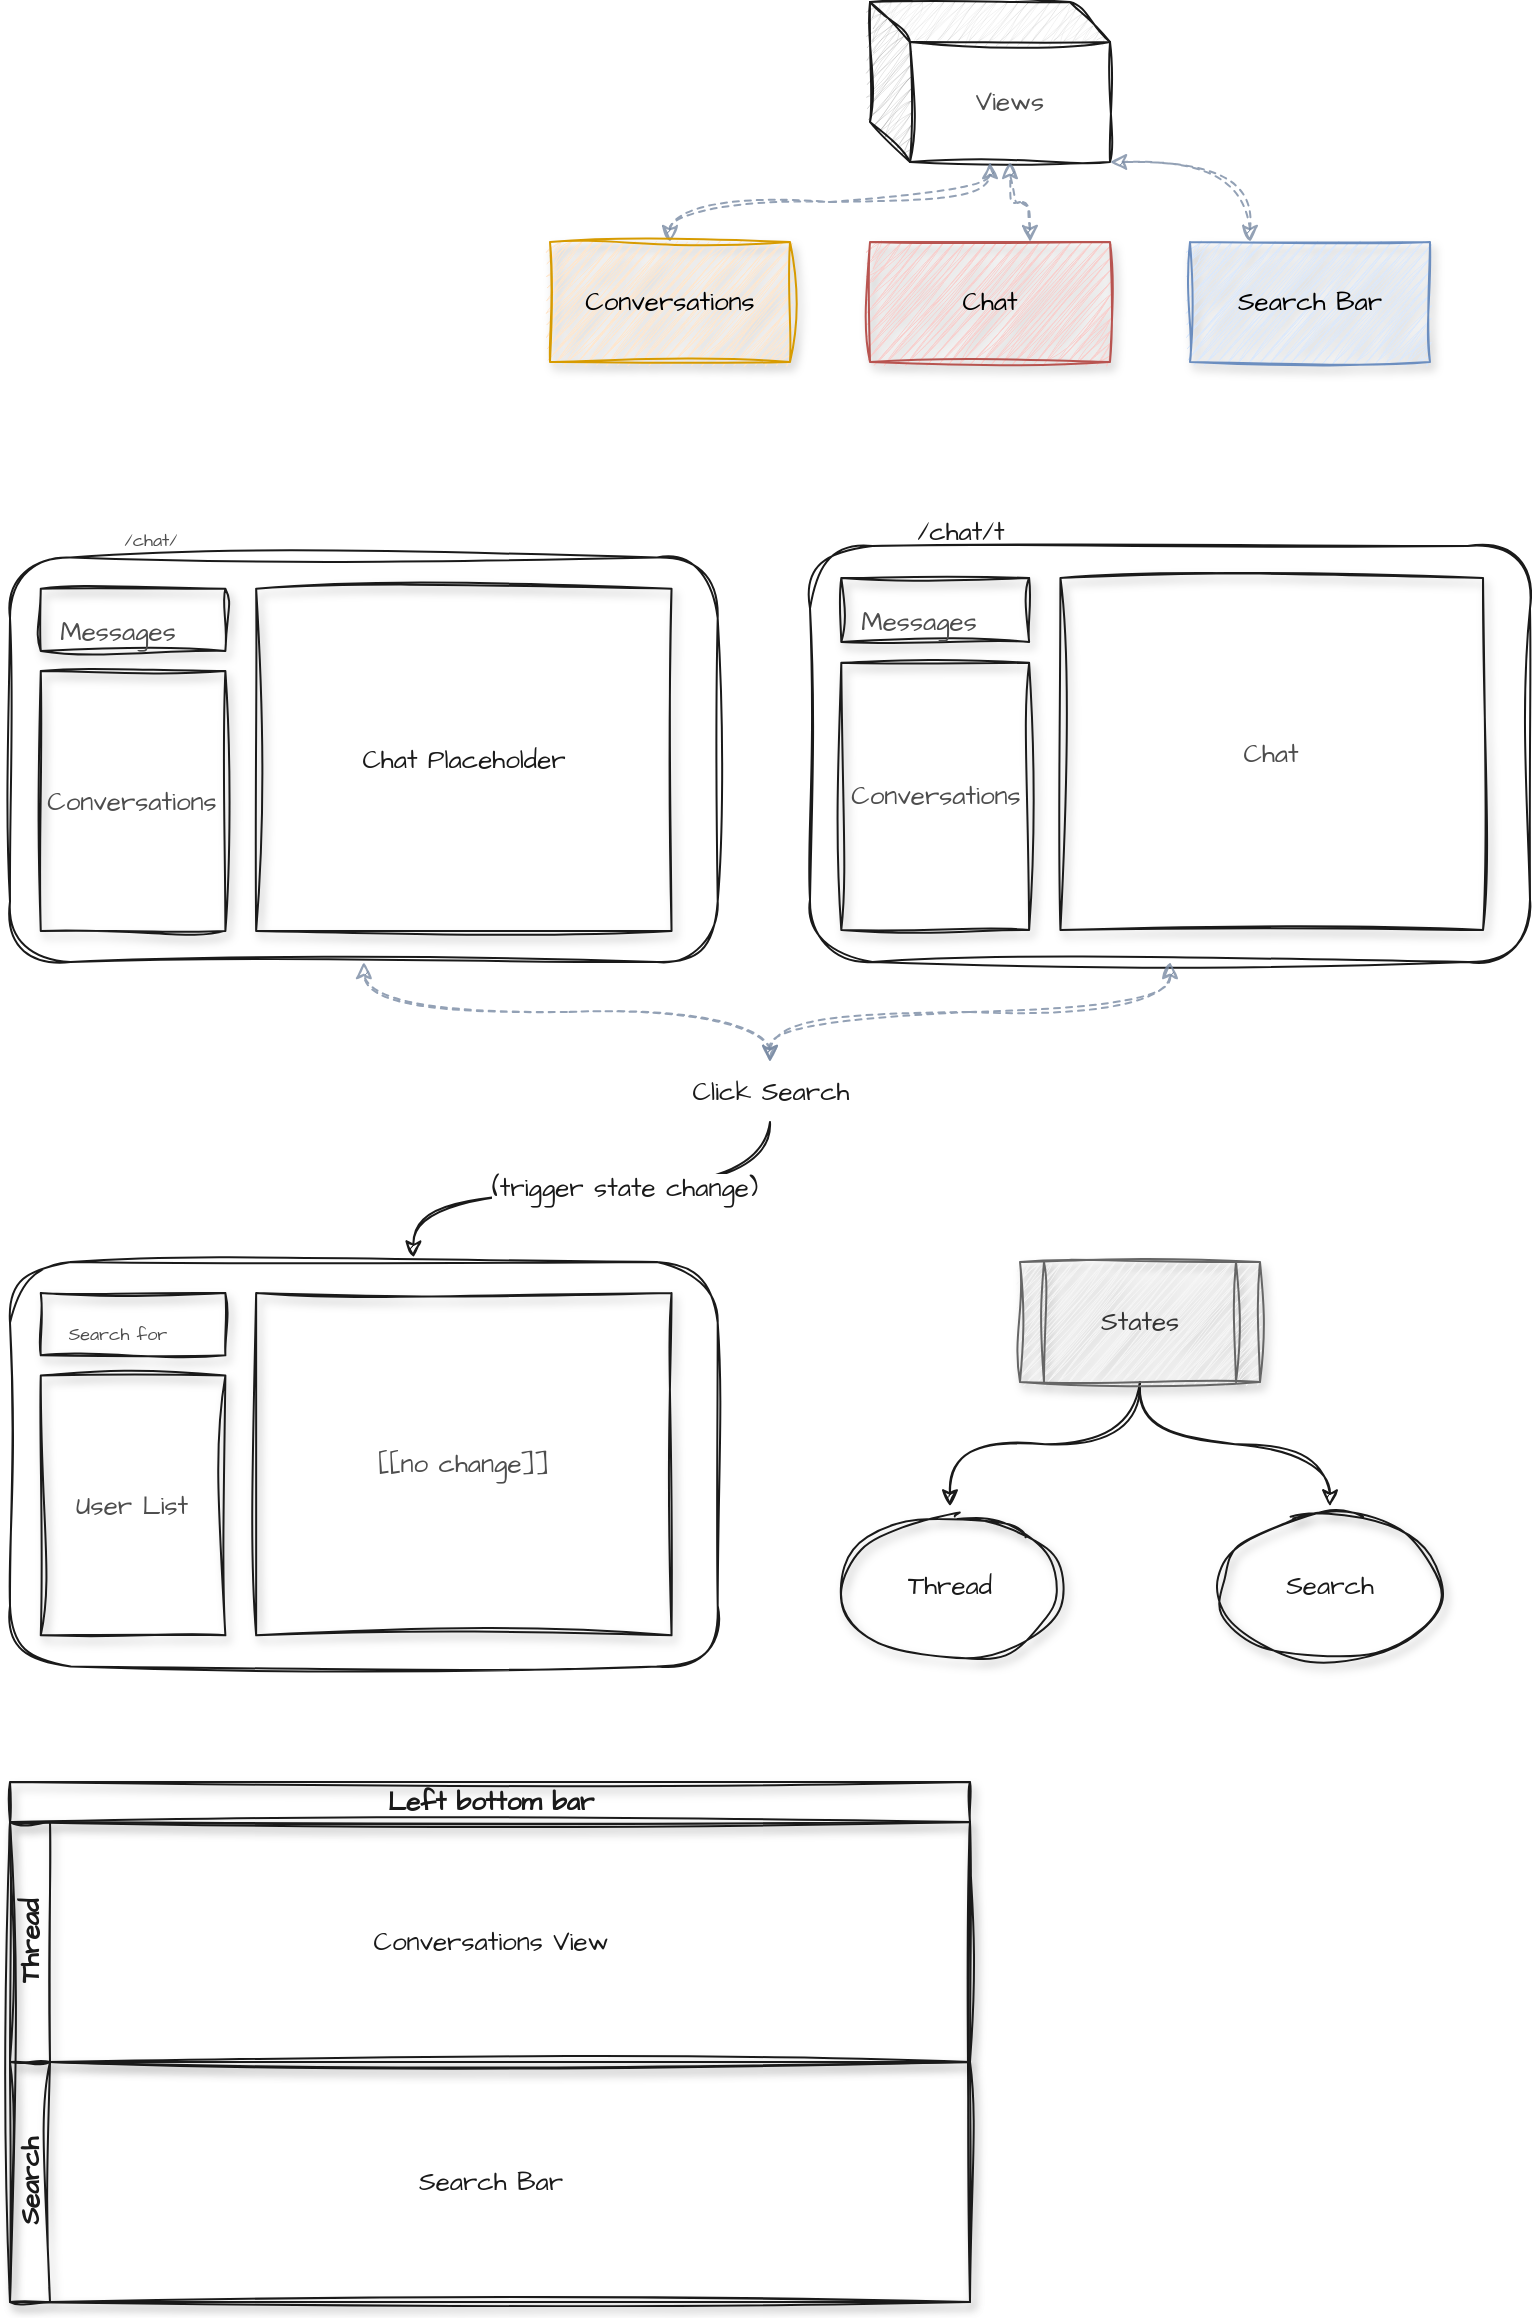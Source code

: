 <mxfile version="20.6.0" type="github">
  <diagram id="wtMj7vI80yQPvqa93BeU" name="Strona-1">
    <mxGraphModel dx="2357" dy="649" grid="1" gridSize="10" guides="1" tooltips="1" connect="1" arrows="1" fold="1" page="1" pageScale="1" pageWidth="1169" pageHeight="827" math="0" shadow="0">
      <root>
        <mxCell id="0" />
        <mxCell id="1" parent="0" />
        <mxCell id="JxuWsWS6-s0mUiU3lW4O-2" value="Views" style="shape=cube;whiteSpace=wrap;html=1;boundedLbl=1;backgroundOutline=1;darkOpacity=0.05;darkOpacity2=0.1;rounded=1;shadow=0;glass=1;sketch=1;hachureGap=4;jiggle=2;fillStyle=zigzag;strokeColor=#1A1A1A;fontFamily=Architects Daughter;fontSource=https%3A%2F%2Ffonts.googleapis.com%2Fcss%3Ffamily%3DArchitects%2BDaughter;fontSize=13;fontColor=#4D4D4D;fillColor=none;" vertex="1" parent="1">
          <mxGeometry x="390" y="90" width="120" height="80" as="geometry" />
        </mxCell>
        <mxCell id="JxuWsWS6-s0mUiU3lW4O-8" style="edgeStyle=orthogonalEdgeStyle;curved=1;sketch=1;hachureGap=4;jiggle=2;orthogonalLoop=1;jettySize=auto;html=1;exitX=0.5;exitY=0;exitDx=0;exitDy=0;dashed=1;strokeColor=#788AA3;fontFamily=Architects Daughter;fontSource=https%3A%2F%2Ffonts.googleapis.com%2Fcss%3Ffamily%3DArchitects%2BDaughter;fontSize=13;fontColor=#4D4D4D;startArrow=classic;startFill=1;endArrow=classic;endFill=1;fillColor=#B2C9AB;opacity=80;" edge="1" parent="1" source="JxuWsWS6-s0mUiU3lW4O-3" target="JxuWsWS6-s0mUiU3lW4O-2">
          <mxGeometry relative="1" as="geometry" />
        </mxCell>
        <mxCell id="JxuWsWS6-s0mUiU3lW4O-3" value="Conversations" style="whiteSpace=wrap;html=1;fontSize=13;fontFamily=Architects Daughter;fillColor=#ffe6cc;strokeColor=#d79b00;rounded=0;shadow=1;glass=0;sketch=1;hachureGap=4;jiggle=2;fillStyle=zigzag;fontSource=https%3A%2F%2Ffonts.googleapis.com%2Fcss%3Ffamily%3DArchitects%2BDaughter;" vertex="1" parent="1">
          <mxGeometry x="230" y="210" width="120" height="60" as="geometry" />
        </mxCell>
        <mxCell id="JxuWsWS6-s0mUiU3lW4O-9" style="edgeStyle=orthogonalEdgeStyle;curved=1;sketch=1;hachureGap=4;jiggle=2;orthogonalLoop=1;jettySize=auto;html=1;entryX=0;entryY=0;entryDx=70;entryDy=80;entryPerimeter=0;dashed=1;strokeColor=#788AA3;fontFamily=Architects Daughter;fontSource=https%3A%2F%2Ffonts.googleapis.com%2Fcss%3Ffamily%3DArchitects%2BDaughter;fontSize=13;fontColor=#4D4D4D;startArrow=classic;startFill=1;endArrow=classic;endFill=1;fillColor=#B2C9AB;opacity=80;" edge="1" parent="1" source="JxuWsWS6-s0mUiU3lW4O-4" target="JxuWsWS6-s0mUiU3lW4O-2">
          <mxGeometry relative="1" as="geometry">
            <Array as="points">
              <mxPoint x="470" y="190" />
              <mxPoint x="460" y="190" />
            </Array>
          </mxGeometry>
        </mxCell>
        <mxCell id="JxuWsWS6-s0mUiU3lW4O-4" value="Chat" style="whiteSpace=wrap;html=1;fontSize=13;fontFamily=Architects Daughter;fillColor=#f8cecc;strokeColor=#b85450;rounded=0;shadow=1;glass=0;sketch=1;hachureGap=4;jiggle=2;fillStyle=zigzag;fontSource=https%3A%2F%2Ffonts.googleapis.com%2Fcss%3Ffamily%3DArchitects%2BDaughter;" vertex="1" parent="1">
          <mxGeometry x="390" y="210" width="120" height="60" as="geometry" />
        </mxCell>
        <mxCell id="JxuWsWS6-s0mUiU3lW4O-10" style="edgeStyle=orthogonalEdgeStyle;curved=1;sketch=1;hachureGap=4;jiggle=2;orthogonalLoop=1;jettySize=auto;html=1;entryX=1;entryY=1;entryDx=0;entryDy=0;entryPerimeter=0;dashed=1;strokeColor=#788AA3;fontFamily=Architects Daughter;fontSource=https%3A%2F%2Ffonts.googleapis.com%2Fcss%3Ffamily%3DArchitects%2BDaughter;fontSize=13;fontColor=#4D4D4D;startArrow=classic;startFill=1;endArrow=classic;endFill=1;fillColor=#B2C9AB;opacity=80;" edge="1" parent="1" source="JxuWsWS6-s0mUiU3lW4O-5" target="JxuWsWS6-s0mUiU3lW4O-2">
          <mxGeometry relative="1" as="geometry">
            <Array as="points">
              <mxPoint x="580" y="170" />
            </Array>
          </mxGeometry>
        </mxCell>
        <mxCell id="JxuWsWS6-s0mUiU3lW4O-5" value="Search Bar" style="whiteSpace=wrap;html=1;fontSize=13;fontFamily=Architects Daughter;fillColor=#dae8fc;strokeColor=#6c8ebf;rounded=0;shadow=1;glass=0;sketch=1;hachureGap=4;jiggle=2;fillStyle=zigzag;fontSource=https%3A%2F%2Ffonts.googleapis.com%2Fcss%3Ffamily%3DArchitects%2BDaughter;" vertex="1" parent="1">
          <mxGeometry x="550" y="210" width="120" height="60" as="geometry" />
        </mxCell>
        <mxCell id="JxuWsWS6-s0mUiU3lW4O-20" value="" style="group" vertex="1" connectable="0" parent="1">
          <mxGeometry x="-40" y="360" width="400" height="210" as="geometry" />
        </mxCell>
        <mxCell id="JxuWsWS6-s0mUiU3lW4O-13" value="" style="whiteSpace=wrap;html=1;rounded=1;shadow=0;glass=1;sketch=1;hachureGap=4;jiggle=2;fillStyle=zigzag;strokeColor=#1A1A1A;fontFamily=Architects Daughter;fontSource=https%3A%2F%2Ffonts.googleapis.com%2Fcss%3Ffamily%3DArchitects%2BDaughter;fontSize=13;fontColor=#4D4D4D;fillColor=none;" vertex="1" parent="JxuWsWS6-s0mUiU3lW4O-20">
          <mxGeometry y="7.778" width="353.846" height="202.222" as="geometry" />
        </mxCell>
        <mxCell id="JxuWsWS6-s0mUiU3lW4O-15" value="&lt;font color=&quot;#1A1A1A&quot;&gt;Chat Placeholder&lt;/font&gt;" style="rounded=0;whiteSpace=wrap;html=1;shadow=1;glass=0;sketch=1;hachureGap=4;jiggle=2;fillStyle=zigzag;strokeColor=#1A1A1A;fontFamily=Architects Daughter;fontSource=https%3A%2F%2Ffonts.googleapis.com%2Fcss%3Ffamily%3DArchitects%2BDaughter;fontSize=13;fontColor=#4D4D4D;fillColor=none;" vertex="1" parent="JxuWsWS6-s0mUiU3lW4O-20">
          <mxGeometry x="123.077" y="23.333" width="207.692" height="171.111" as="geometry" />
        </mxCell>
        <mxCell id="JxuWsWS6-s0mUiU3lW4O-16" value="Conversations" style="rounded=0;whiteSpace=wrap;html=1;shadow=1;glass=0;sketch=1;hachureGap=4;jiggle=2;fillStyle=zigzag;strokeColor=#1A1A1A;fontFamily=Architects Daughter;fontSource=https%3A%2F%2Ffonts.googleapis.com%2Fcss%3Ffamily%3DArchitects%2BDaughter;fontSize=13;fontColor=#4D4D4D;fillColor=none;" vertex="1" parent="JxuWsWS6-s0mUiU3lW4O-20">
          <mxGeometry x="15.385" y="64.556" width="92.308" height="129.889" as="geometry" />
        </mxCell>
        <mxCell id="JxuWsWS6-s0mUiU3lW4O-48" value="" style="group" vertex="1" connectable="0" parent="JxuWsWS6-s0mUiU3lW4O-20">
          <mxGeometry x="15.385" y="23.333" width="92.308" height="31.111" as="geometry" />
        </mxCell>
        <mxCell id="JxuWsWS6-s0mUiU3lW4O-17" value="" style="rounded=0;whiteSpace=wrap;html=1;shadow=1;glass=0;sketch=1;hachureGap=4;jiggle=2;fillStyle=zigzag;strokeColor=#1A1A1A;fontFamily=Architects Daughter;fontSource=https%3A%2F%2Ffonts.googleapis.com%2Fcss%3Ffamily%3DArchitects%2BDaughter;fontSize=13;fontColor=#4D4D4D;fillColor=none;" vertex="1" parent="JxuWsWS6-s0mUiU3lW4O-48">
          <mxGeometry width="92.308" height="31.111" as="geometry" />
        </mxCell>
        <mxCell id="JxuWsWS6-s0mUiU3lW4O-44" value="" style="shape=image;verticalLabelPosition=bottom;labelBackgroundColor=default;verticalAlign=top;aspect=fixed;imageAspect=0;image=https://cdn-icons-png.flaticon.com/512/3917/3917754.png;" vertex="1" parent="JxuWsWS6-s0mUiU3lW4O-48">
          <mxGeometry x="76.923" y="5.833" width="5.833" height="5.833" as="geometry" />
        </mxCell>
        <mxCell id="JxuWsWS6-s0mUiU3lW4O-45" value="&lt;font style=&quot;font-size: 13px;&quot;&gt;Messages&lt;/font&gt;" style="text;html=1;strokeColor=none;fillColor=none;align=center;verticalAlign=middle;whiteSpace=wrap;rounded=0;shadow=1;glass=0;sketch=1;hachureGap=4;jiggle=2;fillStyle=zigzag;fontFamily=Architects Daughter;fontSource=https%3A%2F%2Ffonts.googleapis.com%2Fcss%3Ffamily%3DArchitects%2BDaughter;fontSize=9;fontColor=#4D4D4D;" vertex="1" parent="JxuWsWS6-s0mUiU3lW4O-48">
          <mxGeometry x="7.692" y="11.667" width="61.538" height="19.442" as="geometry" />
        </mxCell>
        <mxCell id="JxuWsWS6-s0mUiU3lW4O-22" value="/chat/" style="text;html=1;align=center;verticalAlign=middle;resizable=0;points=[];autosize=1;strokeColor=none;fillColor=none;fontSize=9;fontFamily=Architects Daughter;fontColor=#4D4D4D;sketch=1;hachureGap=4;jiggle=2;fontSource=https%3A%2F%2Ffonts.googleapis.com%2Fcss%3Ffamily%3DArchitects%2BDaughter;" vertex="1" parent="1">
          <mxGeometry x="5" y="350" width="50" height="20" as="geometry" />
        </mxCell>
        <mxCell id="JxuWsWS6-s0mUiU3lW4O-53" value="" style="group" vertex="1" connectable="0" parent="1">
          <mxGeometry x="360" y="350" width="360" height="220" as="geometry" />
        </mxCell>
        <mxCell id="JxuWsWS6-s0mUiU3lW4O-23" value="" style="whiteSpace=wrap;html=1;rounded=1;shadow=0;glass=1;sketch=1;hachureGap=4;jiggle=2;fillStyle=zigzag;strokeColor=#1A1A1A;fontFamily=Architects Daughter;fontSource=https%3A%2F%2Ffonts.googleapis.com%2Fcss%3Ffamily%3DArchitects%2BDaughter;fontSize=13;fontColor=#4D4D4D;fillColor=none;" vertex="1" parent="JxuWsWS6-s0mUiU3lW4O-53">
          <mxGeometry y="12.002" width="360" height="207.998" as="geometry" />
        </mxCell>
        <mxCell id="JxuWsWS6-s0mUiU3lW4O-24" value="Chat" style="rounded=0;whiteSpace=wrap;html=1;shadow=1;glass=0;sketch=1;hachureGap=4;jiggle=2;fillStyle=zigzag;strokeColor=#1A1A1A;fontFamily=Architects Daughter;fontSource=https%3A%2F%2Ffonts.googleapis.com%2Fcss%3Ffamily%3DArchitects%2BDaughter;fontSize=13;fontColor=#4D4D4D;fillColor=none;" vertex="1" parent="JxuWsWS6-s0mUiU3lW4O-53">
          <mxGeometry x="125.217" y="28.002" width="211.304" height="175.998" as="geometry" />
        </mxCell>
        <mxCell id="JxuWsWS6-s0mUiU3lW4O-25" value="Conversations" style="rounded=0;whiteSpace=wrap;html=1;shadow=1;glass=0;sketch=1;hachureGap=4;jiggle=2;fillStyle=zigzag;strokeColor=#1A1A1A;fontFamily=Architects Daughter;fontSource=https%3A%2F%2Ffonts.googleapis.com%2Fcss%3Ffamily%3DArchitects%2BDaughter;fontSize=13;fontColor=#4D4D4D;fillColor=none;" vertex="1" parent="JxuWsWS6-s0mUiU3lW4O-53">
          <mxGeometry x="15.652" y="70.401" width="93.913" height="133.599" as="geometry" />
        </mxCell>
        <mxCell id="JxuWsWS6-s0mUiU3lW4O-49" value="" style="group" vertex="1" connectable="0" parent="JxuWsWS6-s0mUiU3lW4O-53">
          <mxGeometry x="15.652" y="28.002" width="93.913" height="32.0" as="geometry" />
        </mxCell>
        <mxCell id="JxuWsWS6-s0mUiU3lW4O-50" value="" style="rounded=0;whiteSpace=wrap;html=1;shadow=1;glass=0;sketch=1;hachureGap=4;jiggle=2;fillStyle=zigzag;strokeColor=#1A1A1A;fontFamily=Architects Daughter;fontSource=https%3A%2F%2Ffonts.googleapis.com%2Fcss%3Ffamily%3DArchitects%2BDaughter;fontSize=13;fontColor=#4D4D4D;fillColor=none;" vertex="1" parent="JxuWsWS6-s0mUiU3lW4O-49">
          <mxGeometry width="93.913" height="32.0" as="geometry" />
        </mxCell>
        <mxCell id="JxuWsWS6-s0mUiU3lW4O-51" value="" style="shape=image;verticalLabelPosition=bottom;labelBackgroundColor=default;verticalAlign=top;aspect=fixed;imageAspect=0;image=https://cdn-icons-png.flaticon.com/512/3917/3917754.png;" vertex="1" parent="JxuWsWS6-s0mUiU3lW4O-49">
          <mxGeometry x="78.261" y="6.0" width="6.0" height="6.0" as="geometry" />
        </mxCell>
        <mxCell id="JxuWsWS6-s0mUiU3lW4O-52" value="&lt;font style=&quot;font-size: 13px;&quot;&gt;Messages&lt;/font&gt;" style="text;html=1;strokeColor=none;fillColor=none;align=center;verticalAlign=middle;whiteSpace=wrap;rounded=0;shadow=1;glass=0;sketch=1;hachureGap=4;jiggle=2;fillStyle=zigzag;fontFamily=Architects Daughter;fontSource=https%3A%2F%2Ffonts.googleapis.com%2Fcss%3Ffamily%3DArchitects%2BDaughter;fontSize=9;fontColor=#4D4D4D;" vertex="1" parent="JxuWsWS6-s0mUiU3lW4O-49">
          <mxGeometry x="7.826" y="12.0" width="62.609" height="19.998" as="geometry" />
        </mxCell>
        <mxCell id="JxuWsWS6-s0mUiU3lW4O-54" value="&lt;font color=&quot;#1A1A1A&quot;&gt;/chat/t&lt;/font&gt;" style="text;html=1;align=center;verticalAlign=middle;resizable=0;points=[];autosize=1;strokeColor=none;fillColor=none;fontSize=13;fontFamily=Architects Daughter;fontColor=#FFB570;sketch=1;hachureGap=4;jiggle=2;fontSource=https%3A%2F%2Ffonts.googleapis.com%2Fcss%3Ffamily%3DArchitects%2BDaughter;" vertex="1" parent="JxuWsWS6-s0mUiU3lW4O-53">
          <mxGeometry x="39.57" y="-10" width="70" height="30" as="geometry" />
        </mxCell>
        <mxCell id="JxuWsWS6-s0mUiU3lW4O-56" style="edgeStyle=orthogonalEdgeStyle;curved=1;sketch=1;hachureGap=4;jiggle=2;orthogonalLoop=1;jettySize=auto;html=1;entryX=0.5;entryY=1;entryDx=0;entryDy=0;dashed=1;strokeColor=#788AA3;fontFamily=Architects Daughter;fontSource=https%3A%2F%2Ffonts.googleapis.com%2Fcss%3Ffamily%3DArchitects%2BDaughter;fontSize=13;fontColor=#1A1A1A;startArrow=classic;startFill=1;endArrow=classic;endFill=1;fillColor=#B2C9AB;opacity=80;" edge="1" parent="1" source="JxuWsWS6-s0mUiU3lW4O-55" target="JxuWsWS6-s0mUiU3lW4O-13">
          <mxGeometry relative="1" as="geometry" />
        </mxCell>
        <mxCell id="JxuWsWS6-s0mUiU3lW4O-57" style="edgeStyle=orthogonalEdgeStyle;curved=1;sketch=1;hachureGap=4;jiggle=2;orthogonalLoop=1;jettySize=auto;html=1;entryX=0.5;entryY=1;entryDx=0;entryDy=0;dashed=1;strokeColor=#788AA3;fontFamily=Architects Daughter;fontSource=https%3A%2F%2Ffonts.googleapis.com%2Fcss%3Ffamily%3DArchitects%2BDaughter;fontSize=13;fontColor=#1A1A1A;startArrow=classic;startFill=1;endArrow=classic;endFill=1;fillColor=#B2C9AB;opacity=80;" edge="1" parent="1" source="JxuWsWS6-s0mUiU3lW4O-55" target="JxuWsWS6-s0mUiU3lW4O-23">
          <mxGeometry relative="1" as="geometry" />
        </mxCell>
        <mxCell id="JxuWsWS6-s0mUiU3lW4O-70" style="edgeStyle=orthogonalEdgeStyle;curved=1;sketch=1;hachureGap=4;jiggle=2;orthogonalLoop=1;jettySize=auto;html=1;entryX=0.57;entryY=-0.011;entryDx=0;entryDy=0;entryPerimeter=0;strokeColor=#1A1A1A;fontFamily=Architects Daughter;fontSource=https%3A%2F%2Ffonts.googleapis.com%2Fcss%3Ffamily%3DArchitects%2BDaughter;fontSize=13;fontColor=#1A1A1A;startArrow=none;startFill=0;endArrow=classic;endFill=1;fillColor=#B2C9AB;" edge="1" parent="1" source="JxuWsWS6-s0mUiU3lW4O-55" target="JxuWsWS6-s0mUiU3lW4O-59">
          <mxGeometry relative="1" as="geometry" />
        </mxCell>
        <mxCell id="JxuWsWS6-s0mUiU3lW4O-74" value="(trigger state change)" style="edgeLabel;html=1;align=center;verticalAlign=middle;resizable=0;points=[];fontSize=13;fontFamily=Architects Daughter;fontColor=#1A1A1A;" vertex="1" connectable="0" parent="JxuWsWS6-s0mUiU3lW4O-70">
          <mxGeometry x="-0.12" y="-2" relative="1" as="geometry">
            <mxPoint as="offset" />
          </mxGeometry>
        </mxCell>
        <mxCell id="JxuWsWS6-s0mUiU3lW4O-55" value="Click Search" style="text;html=1;align=center;verticalAlign=middle;resizable=0;points=[];autosize=1;strokeColor=none;fillColor=none;fontSize=13;fontFamily=Architects Daughter;fontColor=#1A1A1A;sketch=1;hachureGap=4;jiggle=2;fontSource=https%3A%2F%2Ffonts.googleapis.com%2Fcss%3Ffamily%3DArchitects%2BDaughter;" vertex="1" parent="1">
          <mxGeometry x="290" y="620" width="100" height="30" as="geometry" />
        </mxCell>
        <mxCell id="JxuWsWS6-s0mUiU3lW4O-58" value="" style="group" vertex="1" connectable="0" parent="1">
          <mxGeometry x="140" y="720" width="550" height="475" as="geometry" />
        </mxCell>
        <mxCell id="JxuWsWS6-s0mUiU3lW4O-73" value="" style="group" vertex="1" connectable="0" parent="JxuWsWS6-s0mUiU3lW4O-58">
          <mxGeometry x="-180" y="-0.002" width="353.846" height="202.222" as="geometry" />
        </mxCell>
        <mxCell id="JxuWsWS6-s0mUiU3lW4O-59" value="" style="whiteSpace=wrap;html=1;rounded=1;shadow=0;glass=1;sketch=1;hachureGap=4;jiggle=2;fillStyle=zigzag;strokeColor=#1A1A1A;fontFamily=Architects Daughter;fontSource=https%3A%2F%2Ffonts.googleapis.com%2Fcss%3Ffamily%3DArchitects%2BDaughter;fontSize=13;fontColor=#4D4D4D;fillColor=none;" vertex="1" parent="JxuWsWS6-s0mUiU3lW4O-73">
          <mxGeometry width="353.846" height="202.222" as="geometry" />
        </mxCell>
        <mxCell id="JxuWsWS6-s0mUiU3lW4O-60" value="[[no change]]" style="rounded=0;whiteSpace=wrap;html=1;shadow=1;glass=0;sketch=1;hachureGap=4;jiggle=2;fillStyle=zigzag;strokeColor=#1A1A1A;fontFamily=Architects Daughter;fontSource=https%3A%2F%2Ffonts.googleapis.com%2Fcss%3Ffamily%3DArchitects%2BDaughter;fontSize=13;fontColor=#4D4D4D;fillColor=none;" vertex="1" parent="JxuWsWS6-s0mUiU3lW4O-73">
          <mxGeometry x="123.077" y="15.556" width="207.692" height="171.111" as="geometry" />
        </mxCell>
        <mxCell id="JxuWsWS6-s0mUiU3lW4O-61" value="User List" style="rounded=0;whiteSpace=wrap;html=1;shadow=1;glass=0;sketch=1;hachureGap=4;jiggle=2;fillStyle=zigzag;strokeColor=#1A1A1A;fontFamily=Architects Daughter;fontSource=https%3A%2F%2Ffonts.googleapis.com%2Fcss%3Ffamily%3DArchitects%2BDaughter;fontSize=13;fontColor=#4D4D4D;fillColor=none;" vertex="1" parent="JxuWsWS6-s0mUiU3lW4O-73">
          <mxGeometry x="15.385" y="56.778" width="92.308" height="129.889" as="geometry" />
        </mxCell>
        <mxCell id="JxuWsWS6-s0mUiU3lW4O-62" value="" style="group" vertex="1" connectable="0" parent="JxuWsWS6-s0mUiU3lW4O-73">
          <mxGeometry x="15.385" y="15.556" width="92.308" height="31.111" as="geometry" />
        </mxCell>
        <mxCell id="JxuWsWS6-s0mUiU3lW4O-63" value="" style="rounded=0;whiteSpace=wrap;html=1;shadow=1;glass=0;sketch=1;hachureGap=4;jiggle=2;fillStyle=zigzag;strokeColor=#1A1A1A;fontFamily=Architects Daughter;fontSource=https%3A%2F%2Ffonts.googleapis.com%2Fcss%3Ffamily%3DArchitects%2BDaughter;fontSize=13;fontColor=#4D4D4D;fillColor=none;" vertex="1" parent="JxuWsWS6-s0mUiU3lW4O-62">
          <mxGeometry width="92.308" height="31.111" as="geometry" />
        </mxCell>
        <mxCell id="JxuWsWS6-s0mUiU3lW4O-64" value="" style="shape=image;verticalLabelPosition=bottom;labelBackgroundColor=default;verticalAlign=top;aspect=fixed;imageAspect=0;image=https://cdn-icons-png.flaticon.com/512/3917/3917754.png;" vertex="1" parent="JxuWsWS6-s0mUiU3lW4O-62">
          <mxGeometry x="76.923" y="5.833" width="5.833" height="5.833" as="geometry" />
        </mxCell>
        <mxCell id="JxuWsWS6-s0mUiU3lW4O-65" value="Search for" style="text;html=1;strokeColor=none;fillColor=none;align=center;verticalAlign=middle;whiteSpace=wrap;rounded=0;shadow=1;glass=0;sketch=1;hachureGap=4;jiggle=2;fillStyle=zigzag;fontFamily=Architects Daughter;fontSource=https%3A%2F%2Ffonts.googleapis.com%2Fcss%3Ffamily%3DArchitects%2BDaughter;fontSize=9;fontColor=#4D4D4D;" vertex="1" parent="JxuWsWS6-s0mUiU3lW4O-62">
          <mxGeometry x="7.692" y="11.667" width="61.538" height="19.442" as="geometry" />
        </mxCell>
        <mxCell id="JxuWsWS6-s0mUiU3lW4O-68" value="" style="shape=image;verticalLabelPosition=bottom;labelBackgroundColor=default;verticalAlign=top;aspect=fixed;imageAspect=0;image=https://thumbs.dreamstime.com/b/messaging-icon-vector-speech-bubbles-simple-style-161466013.jpg;" vertex="1" parent="JxuWsWS6-s0mUiU3lW4O-62">
          <mxGeometry x="71.46" y="5.83" width="16.76" height="16.76" as="geometry" />
        </mxCell>
        <mxCell id="JxuWsWS6-s0mUiU3lW4O-79" value="Search" style="ellipse;whiteSpace=wrap;html=1;rounded=0;shadow=1;glass=0;sketch=1;hachureGap=4;jiggle=2;fillStyle=zigzag;strokeColor=#1A1A1A;fontFamily=Architects Daughter;fontSource=https%3A%2F%2Ffonts.googleapis.com%2Fcss%3Ffamily%3DArchitects%2BDaughter;fontSize=13;fontColor=#1A1A1A;fillColor=none;" vertex="1" parent="JxuWsWS6-s0mUiU3lW4O-58">
          <mxGeometry x="420" y="122.22" width="120" height="80" as="geometry" />
        </mxCell>
        <mxCell id="JxuWsWS6-s0mUiU3lW4O-80" value="Thread" style="ellipse;whiteSpace=wrap;html=1;rounded=0;shadow=1;glass=0;sketch=1;hachureGap=4;jiggle=2;fillStyle=zigzag;strokeColor=#1A1A1A;fontFamily=Architects Daughter;fontSource=https%3A%2F%2Ffonts.googleapis.com%2Fcss%3Ffamily%3DArchitects%2BDaughter;fontSize=13;fontColor=#1A1A1A;fillColor=none;" vertex="1" parent="JxuWsWS6-s0mUiU3lW4O-58">
          <mxGeometry x="230" y="122.22" width="120" height="80" as="geometry" />
        </mxCell>
        <mxCell id="JxuWsWS6-s0mUiU3lW4O-90" style="edgeStyle=orthogonalEdgeStyle;curved=1;sketch=1;hachureGap=4;jiggle=2;orthogonalLoop=1;jettySize=auto;html=1;entryX=0.5;entryY=0;entryDx=0;entryDy=0;strokeColor=#1A1A1A;fontFamily=Architects Daughter;fontSource=https%3A%2F%2Ffonts.googleapis.com%2Fcss%3Ffamily%3DArchitects%2BDaughter;fontSize=13;fontColor=#1A1A1A;startArrow=none;startFill=0;endArrow=classic;endFill=1;fillColor=#B2C9AB;" edge="1" parent="JxuWsWS6-s0mUiU3lW4O-58" source="JxuWsWS6-s0mUiU3lW4O-75" target="JxuWsWS6-s0mUiU3lW4O-80">
          <mxGeometry relative="1" as="geometry" />
        </mxCell>
        <mxCell id="JxuWsWS6-s0mUiU3lW4O-91" style="edgeStyle=orthogonalEdgeStyle;curved=1;sketch=1;hachureGap=4;jiggle=2;orthogonalLoop=1;jettySize=auto;html=1;entryX=0.5;entryY=0;entryDx=0;entryDy=0;strokeColor=#1A1A1A;fontFamily=Architects Daughter;fontSource=https%3A%2F%2Ffonts.googleapis.com%2Fcss%3Ffamily%3DArchitects%2BDaughter;fontSize=13;fontColor=#1A1A1A;startArrow=none;startFill=0;endArrow=classic;endFill=1;fillColor=#B2C9AB;" edge="1" parent="JxuWsWS6-s0mUiU3lW4O-58" source="JxuWsWS6-s0mUiU3lW4O-75" target="JxuWsWS6-s0mUiU3lW4O-79">
          <mxGeometry relative="1" as="geometry" />
        </mxCell>
        <mxCell id="JxuWsWS6-s0mUiU3lW4O-75" value="States" style="shape=process;whiteSpace=wrap;html=1;backgroundOutline=1;rounded=0;shadow=1;glass=0;sketch=1;hachureGap=4;jiggle=2;fillStyle=zigzag;strokeColor=#666666;fontFamily=Architects Daughter;fontSource=https%3A%2F%2Ffonts.googleapis.com%2Fcss%3Ffamily%3DArchitects%2BDaughter;fontSize=13;fillColor=#f5f5f5;fontColor=#333333;" vertex="1" parent="JxuWsWS6-s0mUiU3lW4O-58">
          <mxGeometry x="325" width="120" height="60" as="geometry" />
        </mxCell>
        <mxCell id="JxuWsWS6-s0mUiU3lW4O-106" value="Search Bar" style="text;html=1;align=center;verticalAlign=middle;resizable=0;points=[];autosize=1;strokeColor=none;fillColor=none;fontSize=13;fontFamily=Architects Daughter;fontColor=#1A1A1A;rounded=0;shadow=1;glass=0;sketch=1;hachureGap=4;jiggle=2;fillStyle=zigzag;fontSource=https%3A%2F%2Ffonts.googleapis.com%2Fcss%3Ffamily%3DArchitects%2BDaughter;" vertex="1" parent="JxuWsWS6-s0mUiU3lW4O-58">
          <mxGeometry x="10.0" y="445" width="100" height="30" as="geometry" />
        </mxCell>
        <mxCell id="JxuWsWS6-s0mUiU3lW4O-93" value="Left bottom bar" style="swimlane;childLayout=stackLayout;resizeParent=1;resizeParentMax=0;horizontal=1;startSize=20;horizontalStack=0;html=1;rounded=0;shadow=1;glass=0;sketch=1;hachureGap=4;jiggle=2;fillStyle=zigzag;strokeColor=#1A1A1A;fontFamily=Architects Daughter;fontSource=https%3A%2F%2Ffonts.googleapis.com%2Fcss%3Ffamily%3DArchitects%2BDaughter;fontSize=13;fontColor=#1A1A1A;fillColor=none;" vertex="1" parent="1">
          <mxGeometry x="-40" y="980" width="480" height="260" as="geometry" />
        </mxCell>
        <mxCell id="JxuWsWS6-s0mUiU3lW4O-94" value="Thread" style="swimlane;startSize=20;horizontal=0;html=1;rounded=0;shadow=1;glass=0;sketch=1;hachureGap=4;jiggle=2;fillStyle=zigzag;strokeColor=#1A1A1A;fontFamily=Architects Daughter;fontSource=https%3A%2F%2Ffonts.googleapis.com%2Fcss%3Ffamily%3DArchitects%2BDaughter;fontSize=13;fontColor=#1A1A1A;fillColor=none;" vertex="1" parent="JxuWsWS6-s0mUiU3lW4O-93">
          <mxGeometry y="20" width="480" height="120" as="geometry" />
        </mxCell>
        <mxCell id="JxuWsWS6-s0mUiU3lW4O-95" value="Search" style="swimlane;startSize=20;horizontal=0;html=1;rounded=0;shadow=1;glass=0;sketch=1;hachureGap=4;jiggle=2;fillStyle=zigzag;strokeColor=#1A1A1A;fontFamily=Architects Daughter;fontSource=https%3A%2F%2Ffonts.googleapis.com%2Fcss%3Ffamily%3DArchitects%2BDaughter;fontSize=13;fontColor=#1A1A1A;fillColor=none;" vertex="1" parent="JxuWsWS6-s0mUiU3lW4O-93">
          <mxGeometry y="140" width="480" height="120" as="geometry" />
        </mxCell>
        <mxCell id="JxuWsWS6-s0mUiU3lW4O-105" value="Conversations View" style="text;html=1;align=center;verticalAlign=middle;resizable=0;points=[];autosize=1;strokeColor=none;fillColor=none;fontSize=13;fontFamily=Architects Daughter;fontColor=#1A1A1A;sketch=1;hachureGap=4;jiggle=2;fontSource=https%3A%2F%2Ffonts.googleapis.com%2Fcss%3Ffamily%3DArchitects%2BDaughter;" vertex="1" parent="1">
          <mxGeometry x="130" y="1045" width="140" height="30" as="geometry" />
        </mxCell>
      </root>
    </mxGraphModel>
  </diagram>
</mxfile>
